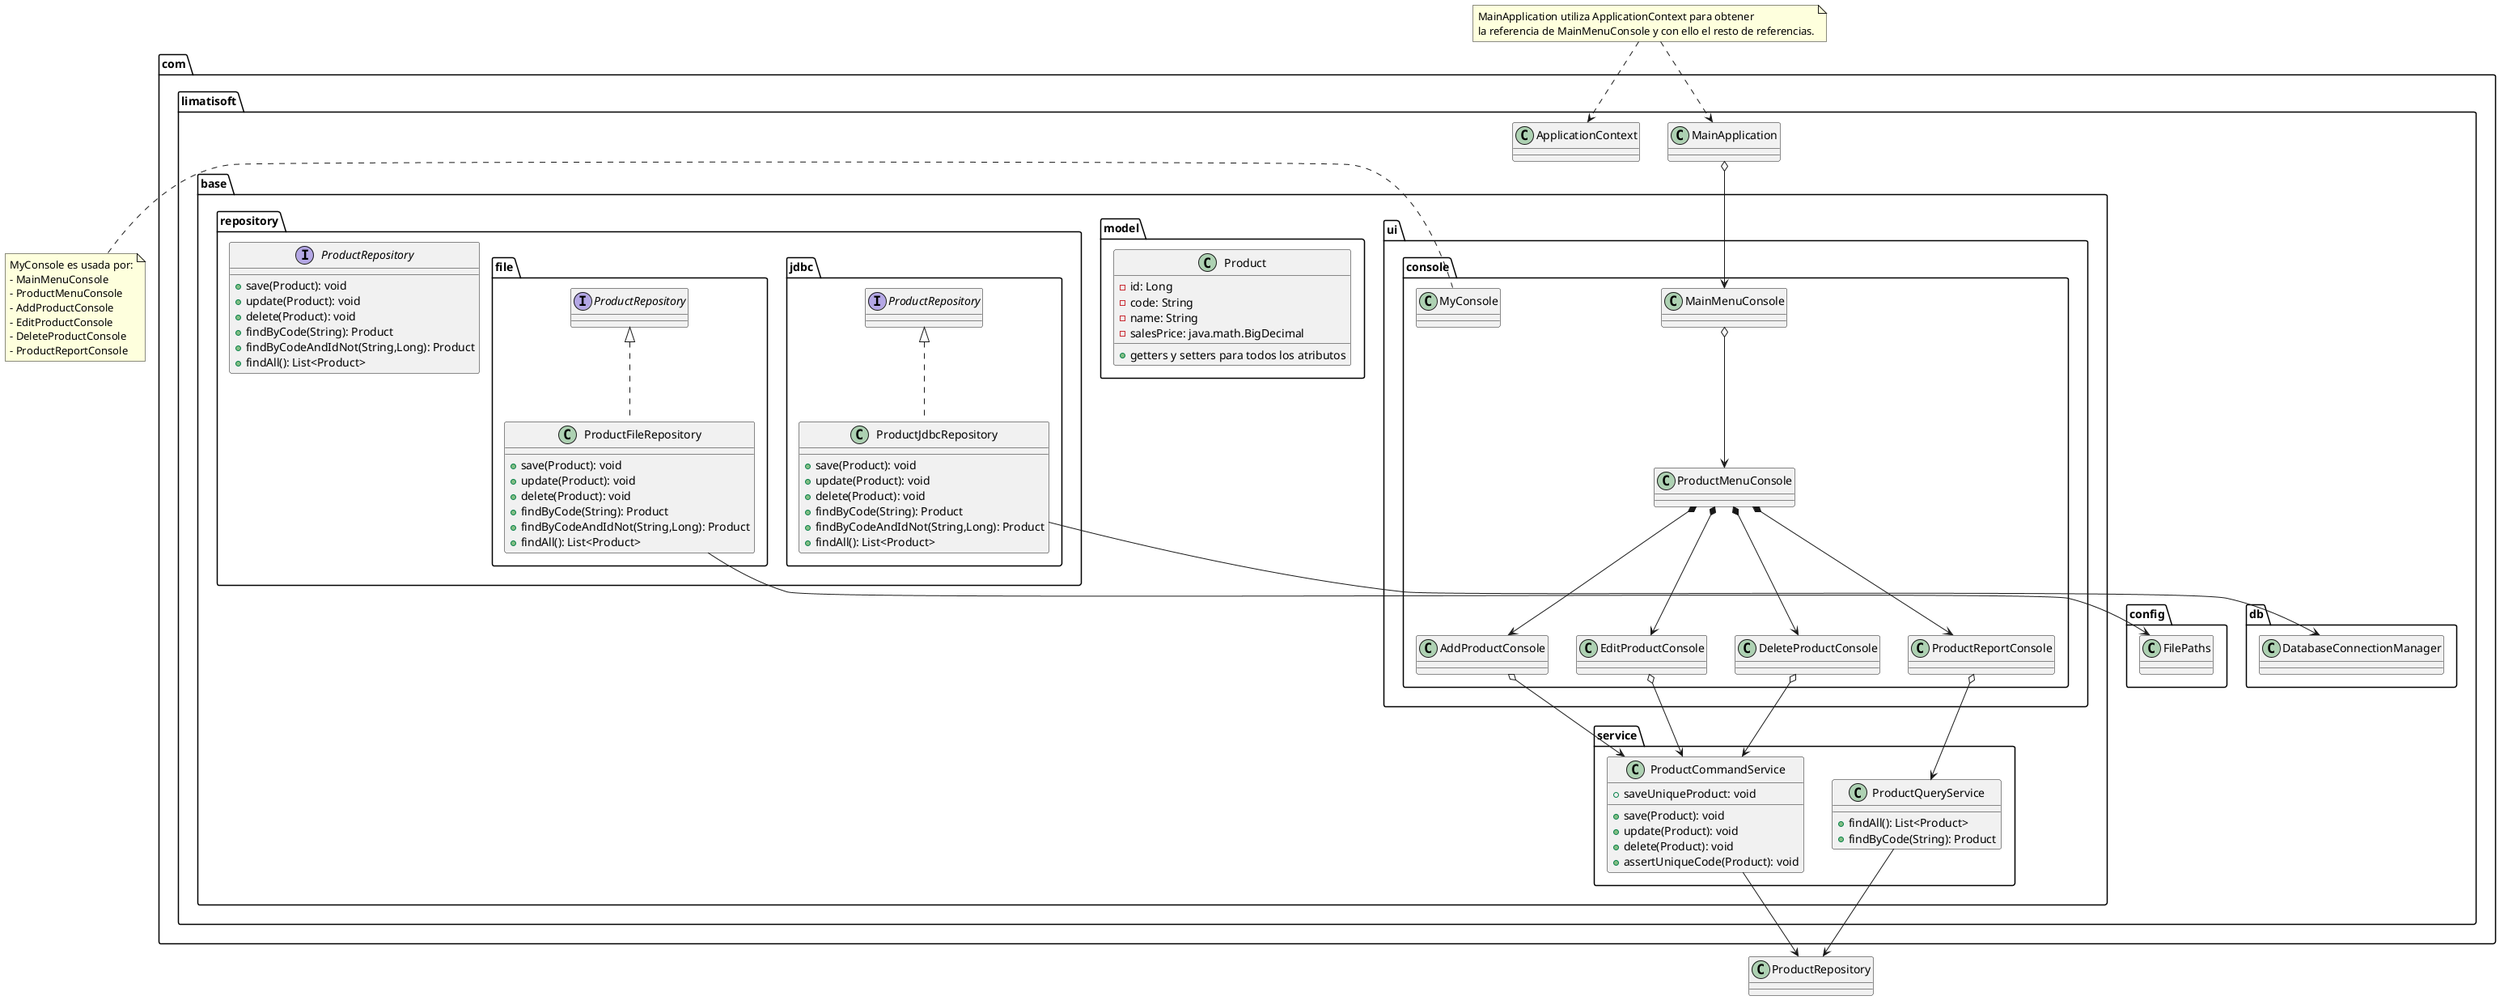 @startuml
allowmixing
package "com.limatisoft" {
	class MainApplication 
	class ApplicationContext
}

package "com.limatisoft.base.ui.console" {
	class MyConsole
	class MainMenuConsole
	class ProductMenuConsole
	class AddProductConsole
	class EditProductConsole
	class DeleteProductConsole
	class ProductReportConsole
}

note left of MyConsole
  MyConsole es usada por:
  - MainMenuConsole
  - ProductMenuConsole
  - AddProductConsole
  - EditProductConsole
  - DeleteProductConsole
  - ProductReportConsole
end note

note as N1MainApplicationApplicationContext
	MainApplication utiliza ApplicationContext para obtener
	la referencia de MainMenuConsole y con ello el resto de referencias.
end note
    
package "com.limatisoft.base.service" {
	class ProductCommandService{
		+ save(Product): void
	    + update(Product): void
	    + delete(Product): void
	    + saveUniqueProduct: void
	    + assertUniqueCode(Product): void
	}
	class ProductQueryService {
    	+ findAll(): List<Product>
    	+ findByCode(String): Product
	}
}

package "com.limatisoft.base.model" {
	class Product {
	    - id: Long 
	    - code: String
	    - name: String
	    - salesPrice: java.math.BigDecimal
	     {method} +getters y setters para todos los atributos
	}
} 

package "com.limatisoft.base.repository" {
	interface ProductRepository{
		+ save(Product): void
		+ update(Product): void
		+ delete(Product): void
	    + findByCode(String): Product
	    + findByCodeAndIdNot(String,Long): Product
	    + findAll(): List<Product>
	}

	package "com.limatisoft.base.repository.file" {
		class ProductFileRepository implements ProductRepository{
			+ save(Product): void
			+ update(Product): void
			+ delete(Product): void
		    + findByCode(String): Product
		    + findByCodeAndIdNot(String,Long): Product
		    + findAll(): List<Product>
		}
	}
	
	package "com.limatisoft.base.repository.jdbc" {
		class ProductJdbcRepository implements ProductRepository{
			+ save(Product): void
			+ update(Product): void
			+ delete(Product): void
		    + findByCode(String): Product
		    + findByCodeAndIdNot(String,Long): Product
		    + findAll(): List<Product>
		}
	}
}

package "com.limatisoft.db" {
	class DatabaseConnectionManager 
}

package "com.limatisoft.config" {
	class FilePaths 
}
 
MainApplication o--> MainMenuConsole
MainMenuConsole o--> ProductMenuConsole
ProductMenuConsole *--> AddProductConsole
ProductMenuConsole *--> EditProductConsole
ProductMenuConsole *--> DeleteProductConsole
ProductMenuConsole *--> ProductReportConsole
AddProductConsole o--> ProductCommandService
EditProductConsole o--> ProductCommandService

DeleteProductConsole o--> ProductCommandService
ProductReportConsole o--> ProductQueryService
ProductCommandService --> ProductRepository
ProductQueryService --> ProductRepository
ProductJdbcRepository --> DatabaseConnectionManager
ProductFileRepository --> FilePaths
N1MainApplicationApplicationContext ..> MainApplication 
N1MainApplicationApplicationContext ..> ApplicationContext
@enduml
